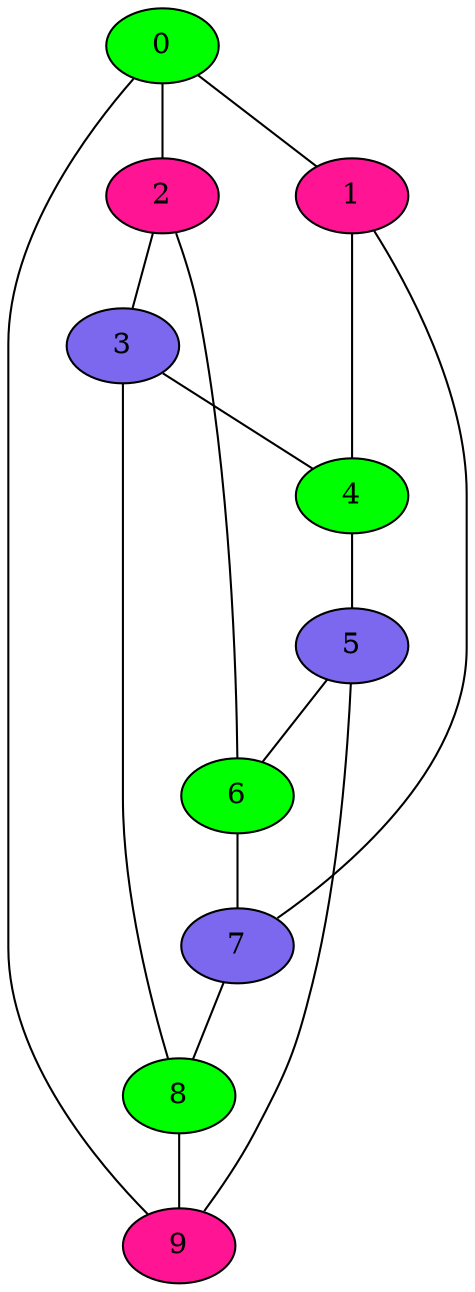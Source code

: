 graph {
1[style = filled, fillcolor = DeepPink];
9[style = filled, fillcolor = DeepPink];
2[style = filled, fillcolor = DeepPink];
0[style = filled, fillcolor = Lime];
8[style = filled, fillcolor = Lime];
4[style = filled, fillcolor = Lime];
6[style = filled, fillcolor = Lime];
7[style = filled, fillcolor = MediumSlateBlue];
3[style = filled, fillcolor = MediumSlateBlue];
5[style = filled, fillcolor = MediumSlateBlue];
  0--1; 
  0--2; 
  0--9; 
  1--4; 
  1--7; 
  2--3; 
  2--6; 
  3--4; 
  3--8; 
  4--5; 
  5--6; 
  5--9; 
  6--7; 
  7--8; 
  8--9; 
}
